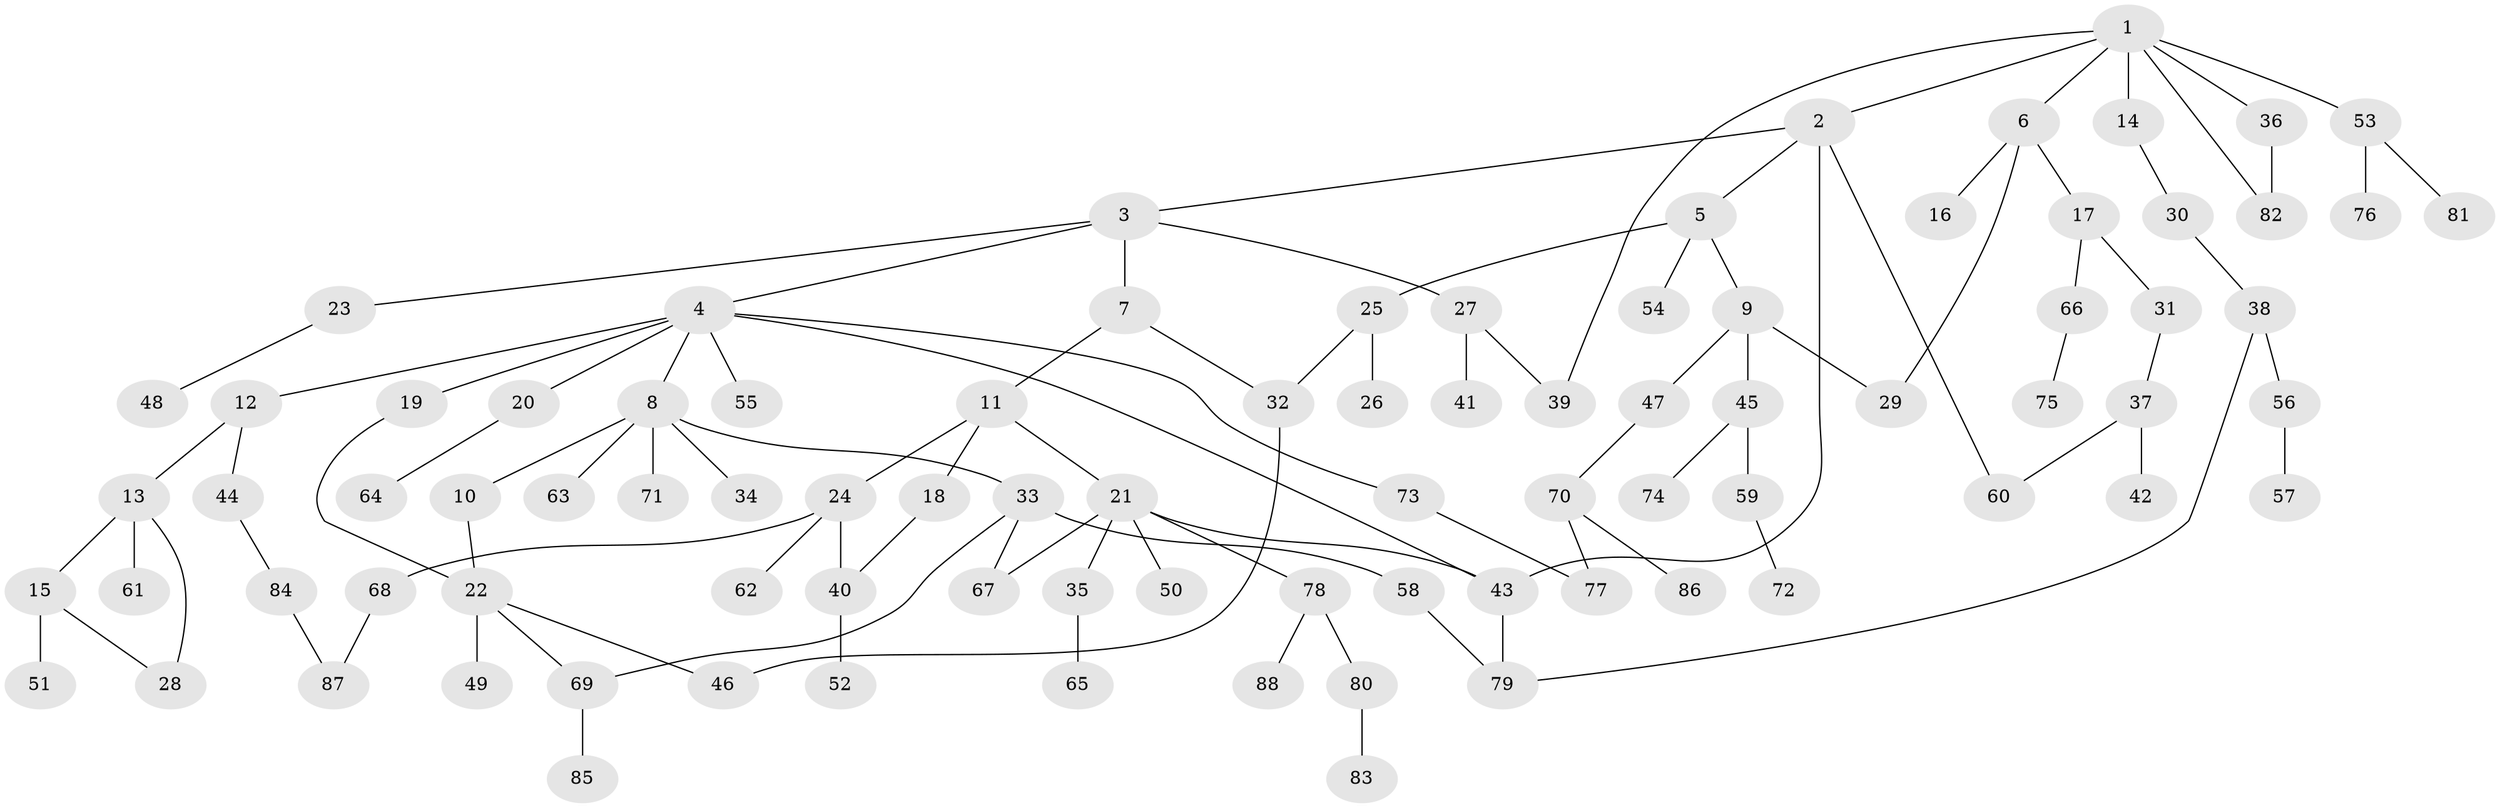 // Generated by graph-tools (version 1.1) at 2025/13/03/09/25 04:13:25]
// undirected, 88 vertices, 104 edges
graph export_dot {
graph [start="1"]
  node [color=gray90,style=filled];
  1;
  2;
  3;
  4;
  5;
  6;
  7;
  8;
  9;
  10;
  11;
  12;
  13;
  14;
  15;
  16;
  17;
  18;
  19;
  20;
  21;
  22;
  23;
  24;
  25;
  26;
  27;
  28;
  29;
  30;
  31;
  32;
  33;
  34;
  35;
  36;
  37;
  38;
  39;
  40;
  41;
  42;
  43;
  44;
  45;
  46;
  47;
  48;
  49;
  50;
  51;
  52;
  53;
  54;
  55;
  56;
  57;
  58;
  59;
  60;
  61;
  62;
  63;
  64;
  65;
  66;
  67;
  68;
  69;
  70;
  71;
  72;
  73;
  74;
  75;
  76;
  77;
  78;
  79;
  80;
  81;
  82;
  83;
  84;
  85;
  86;
  87;
  88;
  1 -- 2;
  1 -- 6;
  1 -- 14;
  1 -- 36;
  1 -- 53;
  1 -- 82;
  1 -- 39;
  2 -- 3;
  2 -- 5;
  2 -- 60;
  2 -- 43;
  3 -- 4;
  3 -- 7;
  3 -- 23;
  3 -- 27;
  4 -- 8;
  4 -- 12;
  4 -- 19;
  4 -- 20;
  4 -- 55;
  4 -- 73;
  4 -- 43;
  5 -- 9;
  5 -- 25;
  5 -- 54;
  6 -- 16;
  6 -- 17;
  6 -- 29;
  7 -- 11;
  7 -- 32;
  8 -- 10;
  8 -- 33;
  8 -- 34;
  8 -- 63;
  8 -- 71;
  9 -- 45;
  9 -- 47;
  9 -- 29;
  10 -- 22;
  11 -- 18;
  11 -- 21;
  11 -- 24;
  12 -- 13;
  12 -- 44;
  13 -- 15;
  13 -- 28;
  13 -- 61;
  14 -- 30;
  15 -- 51;
  15 -- 28;
  17 -- 31;
  17 -- 66;
  18 -- 40;
  19 -- 22;
  20 -- 64;
  21 -- 35;
  21 -- 43;
  21 -- 50;
  21 -- 78;
  21 -- 67;
  22 -- 46;
  22 -- 49;
  22 -- 69;
  23 -- 48;
  24 -- 62;
  24 -- 68;
  24 -- 40;
  25 -- 26;
  25 -- 32;
  27 -- 39;
  27 -- 41;
  30 -- 38;
  31 -- 37;
  32 -- 46;
  33 -- 58;
  33 -- 67;
  33 -- 69;
  35 -- 65;
  36 -- 82;
  37 -- 42;
  37 -- 60;
  38 -- 56;
  38 -- 79;
  40 -- 52;
  43 -- 79;
  44 -- 84;
  45 -- 59;
  45 -- 74;
  47 -- 70;
  53 -- 76;
  53 -- 81;
  56 -- 57;
  58 -- 79;
  59 -- 72;
  66 -- 75;
  68 -- 87;
  69 -- 85;
  70 -- 86;
  70 -- 77;
  73 -- 77;
  78 -- 80;
  78 -- 88;
  80 -- 83;
  84 -- 87;
}
